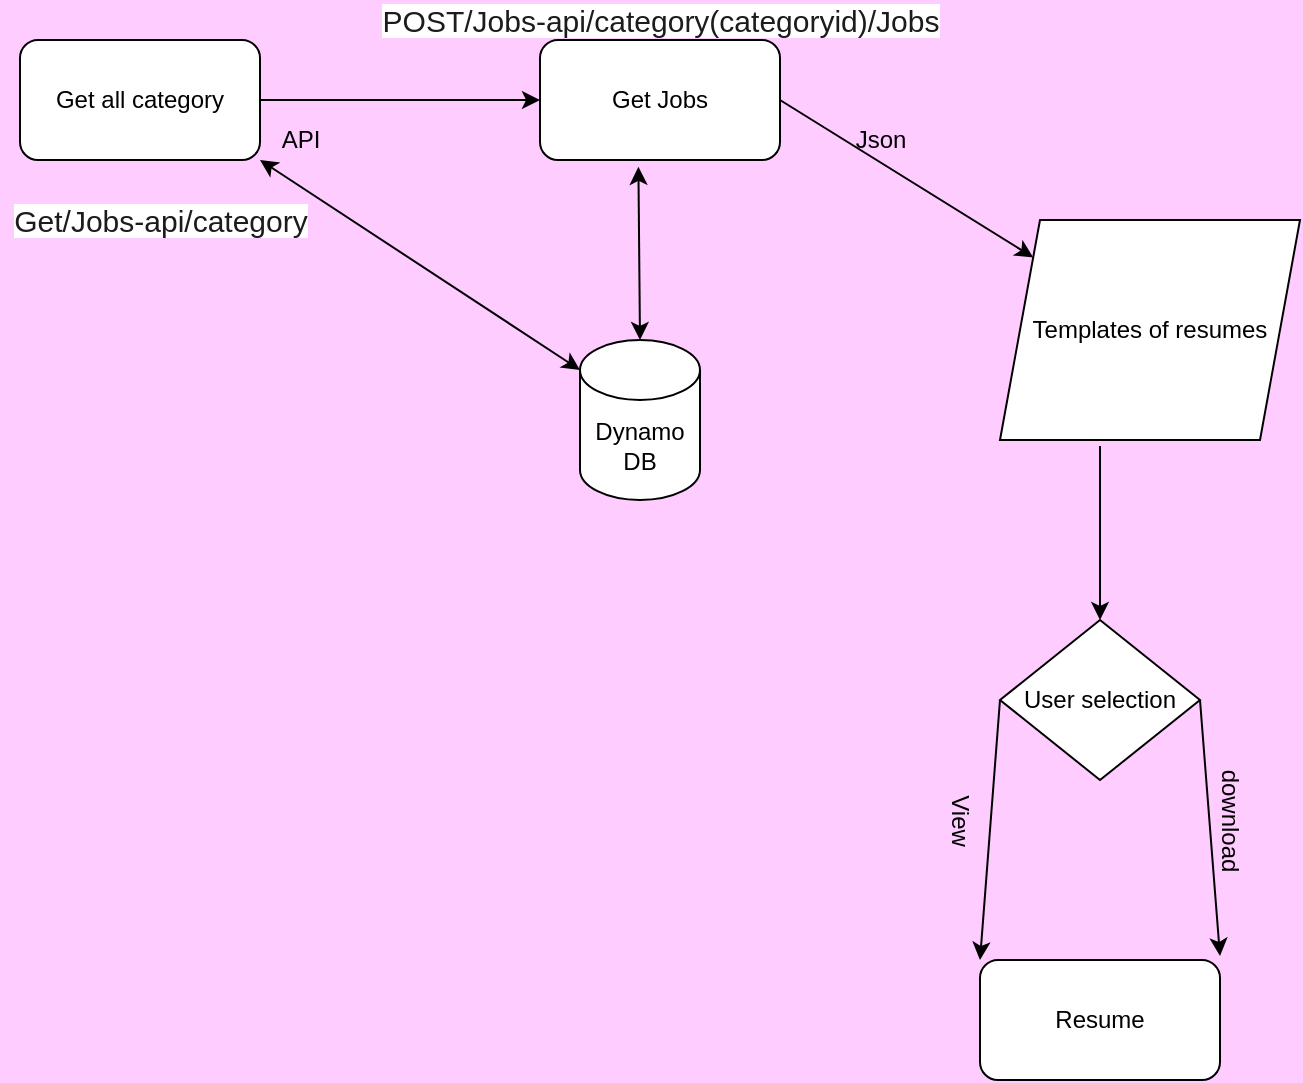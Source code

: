<mxfile version="14.5.10" type="github">
  <diagram id="xMS9d9wwtkec2P2PHVaz" name="Page-1">
    <mxGraphModel dx="1038" dy="580" grid="1" gridSize="10" guides="1" tooltips="1" connect="1" arrows="1" fold="1" page="1" pageScale="1" pageWidth="850" pageHeight="1100" background="#FFCCFF" math="0" shadow="0">
      <root>
        <mxCell id="0" />
        <mxCell id="1" parent="0" />
        <mxCell id="7Aq2TeMq4lBU1DFnSlIl-1" value="Get all category" style="rounded=1;whiteSpace=wrap;html=1;" vertex="1" parent="1">
          <mxGeometry x="20" y="30" width="120" height="60" as="geometry" />
        </mxCell>
        <mxCell id="7Aq2TeMq4lBU1DFnSlIl-2" value="&lt;span style=&quot;color: rgb(29 , 28 , 29) ; font-family: , &amp;#34;applelogo&amp;#34; , sans-serif ; font-size: 15px ; text-align: left ; background-color: rgb(255 , 255 , 255)&quot;&gt;Get/Jobs-api/category&lt;br&gt;&lt;/span&gt;" style="text;html=1;align=center;verticalAlign=middle;resizable=0;points=[];autosize=1;strokeColor=none;" vertex="1" parent="1">
          <mxGeometry x="10" y="110" width="160" height="20" as="geometry" />
        </mxCell>
        <mxCell id="7Aq2TeMq4lBU1DFnSlIl-4" value="Dynamo&lt;br&gt;DB" style="shape=cylinder3;whiteSpace=wrap;html=1;boundedLbl=1;backgroundOutline=1;size=15;" vertex="1" parent="1">
          <mxGeometry x="300" y="180" width="60" height="80" as="geometry" />
        </mxCell>
        <mxCell id="7Aq2TeMq4lBU1DFnSlIl-5" value="" style="endArrow=classic;startArrow=classic;html=1;entryX=1;entryY=1;entryDx=0;entryDy=0;exitX=0;exitY=0;exitDx=0;exitDy=15;exitPerimeter=0;" edge="1" parent="1" source="7Aq2TeMq4lBU1DFnSlIl-4" target="7Aq2TeMq4lBU1DFnSlIl-1">
          <mxGeometry width="50" height="50" relative="1" as="geometry">
            <mxPoint x="250" y="190" as="sourcePoint" />
            <mxPoint x="170" y="60" as="targetPoint" />
          </mxGeometry>
        </mxCell>
        <mxCell id="7Aq2TeMq4lBU1DFnSlIl-6" value="API" style="text;html=1;align=center;verticalAlign=middle;resizable=0;points=[];autosize=1;strokeColor=none;" vertex="1" parent="1">
          <mxGeometry x="145" y="70" width="30" height="20" as="geometry" />
        </mxCell>
        <mxCell id="7Aq2TeMq4lBU1DFnSlIl-7" value="Get Jobs" style="rounded=1;whiteSpace=wrap;html=1;" vertex="1" parent="1">
          <mxGeometry x="280" y="30" width="120" height="60" as="geometry" />
        </mxCell>
        <mxCell id="7Aq2TeMq4lBU1DFnSlIl-8" value="" style="endArrow=classic;startArrow=classic;html=1;exitX=0.5;exitY=0;exitDx=0;exitDy=0;exitPerimeter=0;entryX=0.41;entryY=1.057;entryDx=0;entryDy=0;entryPerimeter=0;" edge="1" parent="1" source="7Aq2TeMq4lBU1DFnSlIl-4" target="7Aq2TeMq4lBU1DFnSlIl-7">
          <mxGeometry width="50" height="50" relative="1" as="geometry">
            <mxPoint x="310" y="160" as="sourcePoint" />
            <mxPoint x="360" y="110" as="targetPoint" />
          </mxGeometry>
        </mxCell>
        <mxCell id="7Aq2TeMq4lBU1DFnSlIl-9" value="" style="endArrow=classic;html=1;exitX=1;exitY=0.5;exitDx=0;exitDy=0;entryX=0;entryY=0.5;entryDx=0;entryDy=0;" edge="1" parent="1" source="7Aq2TeMq4lBU1DFnSlIl-1" target="7Aq2TeMq4lBU1DFnSlIl-7">
          <mxGeometry width="50" height="50" relative="1" as="geometry">
            <mxPoint x="170" y="80" as="sourcePoint" />
            <mxPoint x="220" y="30" as="targetPoint" />
          </mxGeometry>
        </mxCell>
        <mxCell id="7Aq2TeMq4lBU1DFnSlIl-10" value="&lt;span style=&quot;color: rgb(29 , 28 , 29) ; font-family: , &amp;#34;applelogo&amp;#34; , sans-serif ; font-size: 15px ; text-align: left ; background-color: rgb(255 , 255 , 255)&quot;&gt;POST/Jobs-api/category(categoryid)/Jobs&lt;/span&gt;" style="text;html=1;align=center;verticalAlign=middle;resizable=0;points=[];autosize=1;strokeColor=none;" vertex="1" parent="1">
          <mxGeometry x="195" y="10" width="290" height="20" as="geometry" />
        </mxCell>
        <mxCell id="7Aq2TeMq4lBU1DFnSlIl-11" value="Templates of resumes" style="shape=parallelogram;perimeter=parallelogramPerimeter;whiteSpace=wrap;html=1;fixedSize=1;" vertex="1" parent="1">
          <mxGeometry x="510" y="120" width="150" height="110" as="geometry" />
        </mxCell>
        <mxCell id="7Aq2TeMq4lBU1DFnSlIl-12" value="" style="endArrow=classic;html=1;exitX=1;exitY=0.5;exitDx=0;exitDy=0;" edge="1" parent="1" source="7Aq2TeMq4lBU1DFnSlIl-7" target="7Aq2TeMq4lBU1DFnSlIl-11">
          <mxGeometry width="50" height="50" relative="1" as="geometry">
            <mxPoint x="400" y="310" as="sourcePoint" />
            <mxPoint x="450" y="260" as="targetPoint" />
          </mxGeometry>
        </mxCell>
        <mxCell id="7Aq2TeMq4lBU1DFnSlIl-13" value="" style="shape=image;html=1;verticalAlign=top;verticalLabelPosition=bottom;labelBackgroundColor=#ffffff;imageAspect=0;aspect=fixed;image=https://cdn3.iconfinder.com/data/icons/brands-applications/512/Doc_B-128.png" vertex="1" parent="1">
          <mxGeometry x="533" y="190" width="34" height="34" as="geometry" />
        </mxCell>
        <mxCell id="7Aq2TeMq4lBU1DFnSlIl-14" value="" style="shape=image;html=1;verticalAlign=top;verticalLabelPosition=bottom;labelBackgroundColor=#ffffff;imageAspect=0;aspect=fixed;image=https://cdn4.iconfinder.com/data/icons/logos-and-brands/512/27_Pdf_File_Type_Adobe_logo_logos-128.png" vertex="1" parent="1">
          <mxGeometry x="590" y="190" width="30" height="30" as="geometry" />
        </mxCell>
        <mxCell id="7Aq2TeMq4lBU1DFnSlIl-15" value="Resume" style="rounded=1;whiteSpace=wrap;html=1;" vertex="1" parent="1">
          <mxGeometry x="500" y="490" width="120" height="60" as="geometry" />
        </mxCell>
        <mxCell id="7Aq2TeMq4lBU1DFnSlIl-16" value="User selection" style="rhombus;whiteSpace=wrap;html=1;" vertex="1" parent="1">
          <mxGeometry x="510" y="320" width="100" height="80" as="geometry" />
        </mxCell>
        <mxCell id="7Aq2TeMq4lBU1DFnSlIl-17" value="Json" style="text;html=1;align=center;verticalAlign=middle;resizable=0;points=[];autosize=1;strokeColor=none;" vertex="1" parent="1">
          <mxGeometry x="430" y="70" width="40" height="20" as="geometry" />
        </mxCell>
        <mxCell id="7Aq2TeMq4lBU1DFnSlIl-19" value="" style="endArrow=classic;html=1;entryX=0.5;entryY=0;entryDx=0;entryDy=0;" edge="1" parent="1" target="7Aq2TeMq4lBU1DFnSlIl-16">
          <mxGeometry width="50" height="50" relative="1" as="geometry">
            <mxPoint x="560" y="233" as="sourcePoint" />
            <mxPoint x="450" y="260" as="targetPoint" />
          </mxGeometry>
        </mxCell>
        <mxCell id="7Aq2TeMq4lBU1DFnSlIl-20" value="" style="endArrow=classic;html=1;exitX=0;exitY=0.5;exitDx=0;exitDy=0;entryX=0;entryY=0;entryDx=0;entryDy=0;" edge="1" parent="1" source="7Aq2TeMq4lBU1DFnSlIl-16" target="7Aq2TeMq4lBU1DFnSlIl-15">
          <mxGeometry width="50" height="50" relative="1" as="geometry">
            <mxPoint x="400" y="310" as="sourcePoint" />
            <mxPoint x="450" y="260" as="targetPoint" />
          </mxGeometry>
        </mxCell>
        <mxCell id="7Aq2TeMq4lBU1DFnSlIl-22" value="" style="endArrow=classic;html=1;exitX=1;exitY=0.5;exitDx=0;exitDy=0;" edge="1" parent="1" source="7Aq2TeMq4lBU1DFnSlIl-16">
          <mxGeometry width="50" height="50" relative="1" as="geometry">
            <mxPoint x="400" y="310" as="sourcePoint" />
            <mxPoint x="620" y="488" as="targetPoint" />
          </mxGeometry>
        </mxCell>
        <mxCell id="7Aq2TeMq4lBU1DFnSlIl-23" value="View" style="text;html=1;align=center;verticalAlign=middle;resizable=0;points=[];autosize=1;strokeColor=none;rotation=90;" vertex="1" parent="1">
          <mxGeometry x="470" y="410" width="40" height="20" as="geometry" />
        </mxCell>
        <mxCell id="7Aq2TeMq4lBU1DFnSlIl-24" value="download" style="text;html=1;align=center;verticalAlign=middle;resizable=0;points=[];autosize=1;strokeColor=none;rotation=90;" vertex="1" parent="1">
          <mxGeometry x="590" y="410" width="70" height="20" as="geometry" />
        </mxCell>
      </root>
    </mxGraphModel>
  </diagram>
</mxfile>
